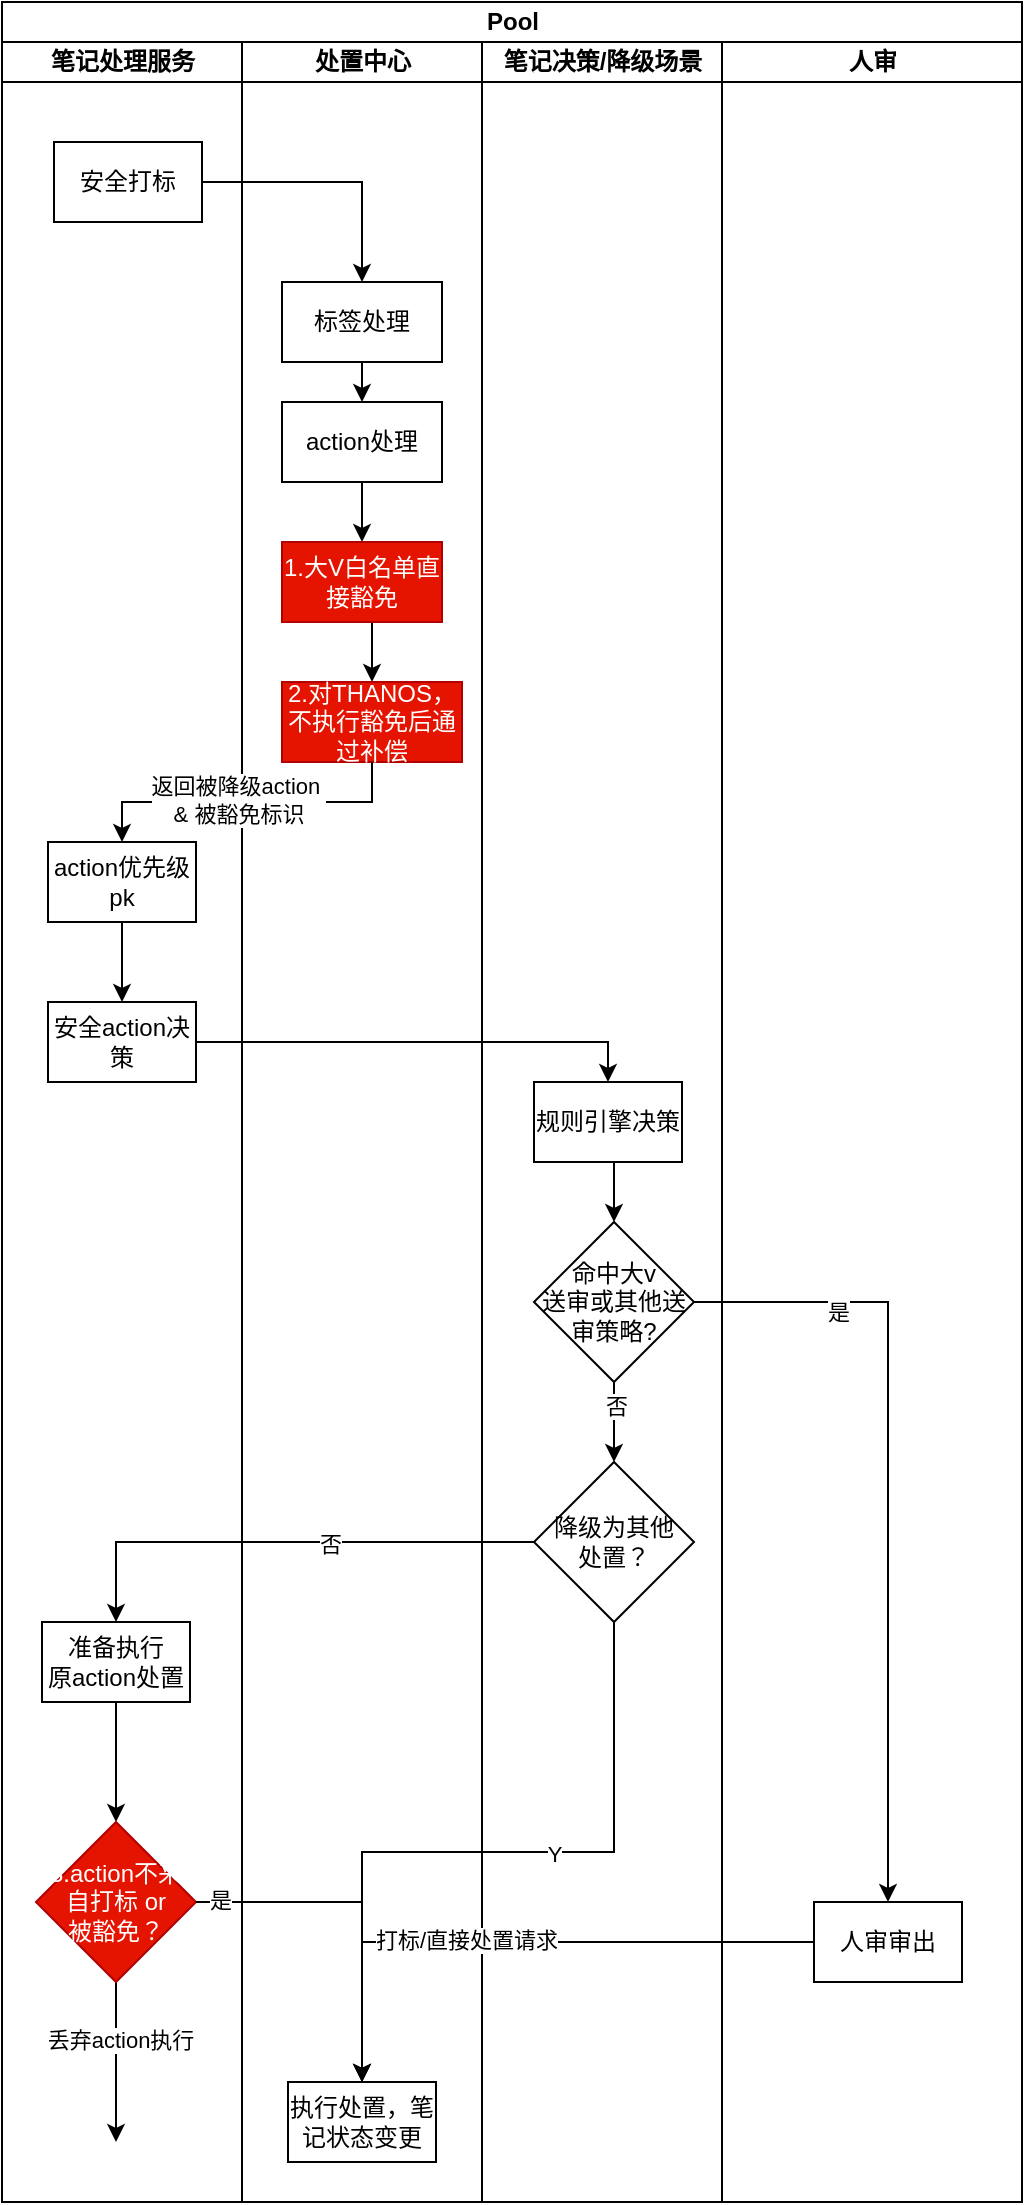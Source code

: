 <mxfile version="24.3.0" type="github">
  <diagram name="第 1 页" id="OgpjBNU1iHbVYSOEx-6i">
    <mxGraphModel dx="1434" dy="820" grid="1" gridSize="10" guides="1" tooltips="1" connect="1" arrows="1" fold="1" page="1" pageScale="1" pageWidth="827" pageHeight="1169" math="0" shadow="0">
      <root>
        <mxCell id="0" />
        <mxCell id="1" parent="0" />
        <mxCell id="e3zYSlDS5NVleH7Sg0XO-7" value="Pool" style="swimlane;childLayout=stackLayout;resizeParent=1;resizeParentMax=0;startSize=20;html=1;" vertex="1" parent="1">
          <mxGeometry x="234" y="140" width="510" height="1100" as="geometry" />
        </mxCell>
        <mxCell id="e3zYSlDS5NVleH7Sg0XO-8" value="笔记处理服务" style="swimlane;startSize=20;html=1;" vertex="1" parent="e3zYSlDS5NVleH7Sg0XO-7">
          <mxGeometry y="20" width="120" height="1080" as="geometry" />
        </mxCell>
        <mxCell id="e3zYSlDS5NVleH7Sg0XO-12" value="安全打标" style="rounded=0;whiteSpace=wrap;html=1;" vertex="1" parent="e3zYSlDS5NVleH7Sg0XO-8">
          <mxGeometry x="26" y="50" width="74" height="40" as="geometry" />
        </mxCell>
        <mxCell id="e3zYSlDS5NVleH7Sg0XO-34" style="edgeStyle=orthogonalEdgeStyle;rounded=0;orthogonalLoop=1;jettySize=auto;html=1;exitX=0.5;exitY=1;exitDx=0;exitDy=0;entryX=0.5;entryY=0;entryDx=0;entryDy=0;" edge="1" parent="e3zYSlDS5NVleH7Sg0XO-8" source="e3zYSlDS5NVleH7Sg0XO-27" target="e3zYSlDS5NVleH7Sg0XO-32">
          <mxGeometry relative="1" as="geometry" />
        </mxCell>
        <mxCell id="e3zYSlDS5NVleH7Sg0XO-27" value="action优先级pk" style="rounded=0;whiteSpace=wrap;html=1;" vertex="1" parent="e3zYSlDS5NVleH7Sg0XO-8">
          <mxGeometry x="23" y="400" width="74" height="40" as="geometry" />
        </mxCell>
        <mxCell id="e3zYSlDS5NVleH7Sg0XO-32" value="安全action决策" style="rounded=0;whiteSpace=wrap;html=1;" vertex="1" parent="e3zYSlDS5NVleH7Sg0XO-8">
          <mxGeometry x="23" y="480" width="74" height="40" as="geometry" />
        </mxCell>
        <mxCell id="e3zYSlDS5NVleH7Sg0XO-85" style="edgeStyle=orthogonalEdgeStyle;rounded=0;orthogonalLoop=1;jettySize=auto;html=1;exitX=0.5;exitY=1;exitDx=0;exitDy=0;entryX=0.5;entryY=0;entryDx=0;entryDy=0;" edge="1" parent="e3zYSlDS5NVleH7Sg0XO-8" source="e3zYSlDS5NVleH7Sg0XO-68" target="e3zYSlDS5NVleH7Sg0XO-83">
          <mxGeometry relative="1" as="geometry" />
        </mxCell>
        <mxCell id="e3zYSlDS5NVleH7Sg0XO-68" value="准备执行&lt;div&gt;原action处置&lt;/div&gt;" style="rounded=0;whiteSpace=wrap;html=1;" vertex="1" parent="e3zYSlDS5NVleH7Sg0XO-8">
          <mxGeometry x="20" y="790" width="74" height="40" as="geometry" />
        </mxCell>
        <mxCell id="e3zYSlDS5NVleH7Sg0XO-89" style="edgeStyle=orthogonalEdgeStyle;rounded=0;orthogonalLoop=1;jettySize=auto;html=1;exitX=0.5;exitY=1;exitDx=0;exitDy=0;" edge="1" parent="e3zYSlDS5NVleH7Sg0XO-8" source="e3zYSlDS5NVleH7Sg0XO-83">
          <mxGeometry relative="1" as="geometry">
            <mxPoint x="57" y="1050" as="targetPoint" />
          </mxGeometry>
        </mxCell>
        <mxCell id="e3zYSlDS5NVleH7Sg0XO-90" value="丢弃action执行" style="edgeLabel;html=1;align=center;verticalAlign=middle;resizable=0;points=[];" vertex="1" connectable="0" parent="e3zYSlDS5NVleH7Sg0XO-89">
          <mxGeometry x="-0.28" y="2" relative="1" as="geometry">
            <mxPoint as="offset" />
          </mxGeometry>
        </mxCell>
        <mxCell id="e3zYSlDS5NVleH7Sg0XO-83" value="3.action不来自打标 or&lt;br&gt;被豁免？" style="rhombus;whiteSpace=wrap;html=1;fillColor=#e51400;strokeColor=#B20000;fontColor=#ffffff;" vertex="1" parent="e3zYSlDS5NVleH7Sg0XO-8">
          <mxGeometry x="17" y="890" width="80" height="80" as="geometry" />
        </mxCell>
        <mxCell id="e3zYSlDS5NVleH7Sg0XO-9" value="处置中心" style="swimlane;startSize=20;html=1;" vertex="1" parent="e3zYSlDS5NVleH7Sg0XO-7">
          <mxGeometry x="120" y="20" width="120" height="1080" as="geometry" />
        </mxCell>
        <mxCell id="e3zYSlDS5NVleH7Sg0XO-28" style="edgeStyle=orthogonalEdgeStyle;rounded=0;orthogonalLoop=1;jettySize=auto;html=1;exitX=0.5;exitY=1;exitDx=0;exitDy=0;entryX=0.5;entryY=0;entryDx=0;entryDy=0;" edge="1" parent="e3zYSlDS5NVleH7Sg0XO-9" source="e3zYSlDS5NVleH7Sg0XO-13" target="e3zYSlDS5NVleH7Sg0XO-25">
          <mxGeometry relative="1" as="geometry" />
        </mxCell>
        <mxCell id="e3zYSlDS5NVleH7Sg0XO-13" value="标签处理" style="rounded=0;whiteSpace=wrap;html=1;" vertex="1" parent="e3zYSlDS5NVleH7Sg0XO-9">
          <mxGeometry x="20" y="120" width="80" height="40" as="geometry" />
        </mxCell>
        <mxCell id="e3zYSlDS5NVleH7Sg0XO-29" style="edgeStyle=orthogonalEdgeStyle;rounded=0;orthogonalLoop=1;jettySize=auto;html=1;exitX=0.5;exitY=1;exitDx=0;exitDy=0;entryX=0.5;entryY=0;entryDx=0;entryDy=0;" edge="1" parent="e3zYSlDS5NVleH7Sg0XO-9" source="e3zYSlDS5NVleH7Sg0XO-25" target="e3zYSlDS5NVleH7Sg0XO-26">
          <mxGeometry relative="1" as="geometry" />
        </mxCell>
        <mxCell id="e3zYSlDS5NVleH7Sg0XO-25" value="action处理" style="rounded=0;whiteSpace=wrap;html=1;" vertex="1" parent="e3zYSlDS5NVleH7Sg0XO-9">
          <mxGeometry x="20" y="180" width="80" height="40" as="geometry" />
        </mxCell>
        <mxCell id="e3zYSlDS5NVleH7Sg0XO-52" style="edgeStyle=orthogonalEdgeStyle;rounded=0;orthogonalLoop=1;jettySize=auto;html=1;exitX=0.5;exitY=1;exitDx=0;exitDy=0;entryX=0.5;entryY=0;entryDx=0;entryDy=0;" edge="1" parent="e3zYSlDS5NVleH7Sg0XO-9" source="e3zYSlDS5NVleH7Sg0XO-26" target="e3zYSlDS5NVleH7Sg0XO-51">
          <mxGeometry relative="1" as="geometry" />
        </mxCell>
        <mxCell id="e3zYSlDS5NVleH7Sg0XO-26" value="1.大V白名单直接豁免" style="rounded=0;whiteSpace=wrap;html=1;fillColor=#e51400;fontColor=#ffffff;strokeColor=#B20000;" vertex="1" parent="e3zYSlDS5NVleH7Sg0XO-9">
          <mxGeometry x="20" y="250" width="80" height="40" as="geometry" />
        </mxCell>
        <mxCell id="e3zYSlDS5NVleH7Sg0XO-51" value="2.对THANOS，不执行豁免后通过补偿" style="rounded=0;whiteSpace=wrap;html=1;fillColor=#e51400;fontColor=#ffffff;strokeColor=#B20000;" vertex="1" parent="e3zYSlDS5NVleH7Sg0XO-9">
          <mxGeometry x="20" y="320" width="90" height="40" as="geometry" />
        </mxCell>
        <mxCell id="e3zYSlDS5NVleH7Sg0XO-56" value="执行处置，笔记状态变更" style="rounded=0;whiteSpace=wrap;html=1;" vertex="1" parent="e3zYSlDS5NVleH7Sg0XO-9">
          <mxGeometry x="23" y="1020" width="74" height="40" as="geometry" />
        </mxCell>
        <mxCell id="e3zYSlDS5NVleH7Sg0XO-10" value="笔记决策/降级场景" style="swimlane;startSize=20;html=1;" vertex="1" parent="e3zYSlDS5NVleH7Sg0XO-7">
          <mxGeometry x="240" y="20" width="120" height="1080" as="geometry" />
        </mxCell>
        <mxCell id="e3zYSlDS5NVleH7Sg0XO-48" style="edgeStyle=orthogonalEdgeStyle;rounded=0;orthogonalLoop=1;jettySize=auto;html=1;exitX=0.5;exitY=1;exitDx=0;exitDy=0;entryX=0.5;entryY=0;entryDx=0;entryDy=0;" edge="1" parent="e3zYSlDS5NVleH7Sg0XO-10" source="e3zYSlDS5NVleH7Sg0XO-33" target="e3zYSlDS5NVleH7Sg0XO-36">
          <mxGeometry relative="1" as="geometry" />
        </mxCell>
        <mxCell id="e3zYSlDS5NVleH7Sg0XO-33" value="规则引擎决策" style="rounded=0;whiteSpace=wrap;html=1;" vertex="1" parent="e3zYSlDS5NVleH7Sg0XO-10">
          <mxGeometry x="26" y="520" width="74" height="40" as="geometry" />
        </mxCell>
        <mxCell id="e3zYSlDS5NVleH7Sg0XO-77" style="edgeStyle=orthogonalEdgeStyle;rounded=0;orthogonalLoop=1;jettySize=auto;html=1;exitX=0.5;exitY=1;exitDx=0;exitDy=0;entryX=0.5;entryY=0;entryDx=0;entryDy=0;" edge="1" parent="e3zYSlDS5NVleH7Sg0XO-10" source="e3zYSlDS5NVleH7Sg0XO-36" target="e3zYSlDS5NVleH7Sg0XO-76">
          <mxGeometry relative="1" as="geometry" />
        </mxCell>
        <mxCell id="e3zYSlDS5NVleH7Sg0XO-78" value="否" style="edgeLabel;html=1;align=center;verticalAlign=middle;resizable=0;points=[];" vertex="1" connectable="0" parent="e3zYSlDS5NVleH7Sg0XO-77">
          <mxGeometry x="-0.4" y="1" relative="1" as="geometry">
            <mxPoint as="offset" />
          </mxGeometry>
        </mxCell>
        <mxCell id="e3zYSlDS5NVleH7Sg0XO-36" value="命中大v&lt;div&gt;送审或其他送审策略?&lt;/div&gt;" style="rhombus;whiteSpace=wrap;html=1;" vertex="1" parent="e3zYSlDS5NVleH7Sg0XO-10">
          <mxGeometry x="26" y="590" width="80" height="80" as="geometry" />
        </mxCell>
        <mxCell id="e3zYSlDS5NVleH7Sg0XO-76" value="降级为其他&lt;div&gt;处置？&lt;/div&gt;" style="rhombus;whiteSpace=wrap;html=1;" vertex="1" parent="e3zYSlDS5NVleH7Sg0XO-10">
          <mxGeometry x="26" y="710" width="80" height="80" as="geometry" />
        </mxCell>
        <mxCell id="e3zYSlDS5NVleH7Sg0XO-44" value="人审" style="swimlane;startSize=20;html=1;" vertex="1" parent="e3zYSlDS5NVleH7Sg0XO-7">
          <mxGeometry x="360" y="20" width="150" height="1080" as="geometry" />
        </mxCell>
        <mxCell id="e3zYSlDS5NVleH7Sg0XO-47" value="人审审出" style="rounded=0;whiteSpace=wrap;html=1;" vertex="1" parent="e3zYSlDS5NVleH7Sg0XO-44">
          <mxGeometry x="46" y="930" width="74" height="40" as="geometry" />
        </mxCell>
        <mxCell id="e3zYSlDS5NVleH7Sg0XO-24" style="edgeStyle=orthogonalEdgeStyle;rounded=0;orthogonalLoop=1;jettySize=auto;html=1;exitX=1;exitY=0.5;exitDx=0;exitDy=0;" edge="1" parent="e3zYSlDS5NVleH7Sg0XO-7" source="e3zYSlDS5NVleH7Sg0XO-12" target="e3zYSlDS5NVleH7Sg0XO-13">
          <mxGeometry relative="1" as="geometry" />
        </mxCell>
        <mxCell id="e3zYSlDS5NVleH7Sg0XO-35" style="edgeStyle=orthogonalEdgeStyle;rounded=0;orthogonalLoop=1;jettySize=auto;html=1;exitX=1;exitY=0.5;exitDx=0;exitDy=0;entryX=0.5;entryY=0;entryDx=0;entryDy=0;" edge="1" parent="e3zYSlDS5NVleH7Sg0XO-7" source="e3zYSlDS5NVleH7Sg0XO-32" target="e3zYSlDS5NVleH7Sg0XO-33">
          <mxGeometry relative="1" as="geometry" />
        </mxCell>
        <mxCell id="e3zYSlDS5NVleH7Sg0XO-53" style="edgeStyle=orthogonalEdgeStyle;rounded=0;orthogonalLoop=1;jettySize=auto;html=1;exitX=0.5;exitY=1;exitDx=0;exitDy=0;entryX=0.5;entryY=0;entryDx=0;entryDy=0;" edge="1" parent="e3zYSlDS5NVleH7Sg0XO-7" source="e3zYSlDS5NVleH7Sg0XO-51" target="e3zYSlDS5NVleH7Sg0XO-27">
          <mxGeometry relative="1" as="geometry" />
        </mxCell>
        <mxCell id="e3zYSlDS5NVleH7Sg0XO-54" value="返回被降级action&amp;nbsp;&lt;div&gt;&amp;amp; 被豁免标识&lt;/div&gt;" style="edgeLabel;html=1;align=center;verticalAlign=middle;resizable=0;points=[];" vertex="1" connectable="0" parent="e3zYSlDS5NVleH7Sg0XO-53">
          <mxGeometry x="0.362" y="-1" relative="1" as="geometry">
            <mxPoint x="25" as="offset" />
          </mxGeometry>
        </mxCell>
        <mxCell id="e3zYSlDS5NVleH7Sg0XO-55" style="edgeStyle=orthogonalEdgeStyle;rounded=0;orthogonalLoop=1;jettySize=auto;html=1;exitX=1;exitY=0.5;exitDx=0;exitDy=0;entryX=0.5;entryY=0;entryDx=0;entryDy=0;" edge="1" parent="e3zYSlDS5NVleH7Sg0XO-7" source="e3zYSlDS5NVleH7Sg0XO-36" target="e3zYSlDS5NVleH7Sg0XO-47">
          <mxGeometry relative="1" as="geometry" />
        </mxCell>
        <mxCell id="e3zYSlDS5NVleH7Sg0XO-59" value="是" style="edgeLabel;html=1;align=center;verticalAlign=middle;resizable=0;points=[];" vertex="1" connectable="0" parent="e3zYSlDS5NVleH7Sg0XO-55">
          <mxGeometry x="-0.478" y="-2" relative="1" as="geometry">
            <mxPoint x="-23" y="-2" as="offset" />
          </mxGeometry>
        </mxCell>
        <mxCell id="e3zYSlDS5NVleH7Sg0XO-57" style="edgeStyle=orthogonalEdgeStyle;rounded=0;orthogonalLoop=1;jettySize=auto;html=1;exitX=0;exitY=0.5;exitDx=0;exitDy=0;entryX=0.5;entryY=0;entryDx=0;entryDy=0;" edge="1" parent="e3zYSlDS5NVleH7Sg0XO-7" source="e3zYSlDS5NVleH7Sg0XO-47" target="e3zYSlDS5NVleH7Sg0XO-56">
          <mxGeometry relative="1" as="geometry" />
        </mxCell>
        <mxCell id="e3zYSlDS5NVleH7Sg0XO-58" value="打标/直接处置请求" style="edgeLabel;html=1;align=center;verticalAlign=middle;resizable=0;points=[];" vertex="1" connectable="0" parent="e3zYSlDS5NVleH7Sg0XO-57">
          <mxGeometry x="0.178" y="-1" relative="1" as="geometry">
            <mxPoint as="offset" />
          </mxGeometry>
        </mxCell>
        <mxCell id="e3zYSlDS5NVleH7Sg0XO-79" style="edgeStyle=orthogonalEdgeStyle;rounded=0;orthogonalLoop=1;jettySize=auto;html=1;exitX=0.5;exitY=1;exitDx=0;exitDy=0;entryX=0.5;entryY=0;entryDx=0;entryDy=0;" edge="1" parent="e3zYSlDS5NVleH7Sg0XO-7" source="e3zYSlDS5NVleH7Sg0XO-76" target="e3zYSlDS5NVleH7Sg0XO-56">
          <mxGeometry relative="1" as="geometry" />
        </mxCell>
        <mxCell id="e3zYSlDS5NVleH7Sg0XO-80" value="Y" style="edgeLabel;html=1;align=center;verticalAlign=middle;resizable=0;points=[];" vertex="1" connectable="0" parent="e3zYSlDS5NVleH7Sg0XO-79">
          <mxGeometry x="-0.186" y="1" relative="1" as="geometry">
            <mxPoint as="offset" />
          </mxGeometry>
        </mxCell>
        <mxCell id="e3zYSlDS5NVleH7Sg0XO-81" style="edgeStyle=orthogonalEdgeStyle;rounded=0;orthogonalLoop=1;jettySize=auto;html=1;exitX=0;exitY=0.5;exitDx=0;exitDy=0;entryX=0.5;entryY=0;entryDx=0;entryDy=0;" edge="1" parent="e3zYSlDS5NVleH7Sg0XO-7" source="e3zYSlDS5NVleH7Sg0XO-76" target="e3zYSlDS5NVleH7Sg0XO-68">
          <mxGeometry relative="1" as="geometry" />
        </mxCell>
        <mxCell id="e3zYSlDS5NVleH7Sg0XO-82" value="否" style="edgeLabel;html=1;align=center;verticalAlign=middle;resizable=0;points=[];" vertex="1" connectable="0" parent="e3zYSlDS5NVleH7Sg0XO-81">
          <mxGeometry x="-0.181" y="1" relative="1" as="geometry">
            <mxPoint as="offset" />
          </mxGeometry>
        </mxCell>
        <mxCell id="e3zYSlDS5NVleH7Sg0XO-86" style="edgeStyle=orthogonalEdgeStyle;rounded=0;orthogonalLoop=1;jettySize=auto;html=1;exitX=1;exitY=0.5;exitDx=0;exitDy=0;entryX=0.5;entryY=0;entryDx=0;entryDy=0;" edge="1" parent="e3zYSlDS5NVleH7Sg0XO-7" source="e3zYSlDS5NVleH7Sg0XO-83" target="e3zYSlDS5NVleH7Sg0XO-56">
          <mxGeometry relative="1" as="geometry" />
        </mxCell>
        <mxCell id="e3zYSlDS5NVleH7Sg0XO-88" value="是" style="edgeLabel;html=1;align=center;verticalAlign=middle;resizable=0;points=[];" vertex="1" connectable="0" parent="e3zYSlDS5NVleH7Sg0XO-86">
          <mxGeometry x="-0.861" y="1" relative="1" as="geometry">
            <mxPoint as="offset" />
          </mxGeometry>
        </mxCell>
      </root>
    </mxGraphModel>
  </diagram>
</mxfile>
